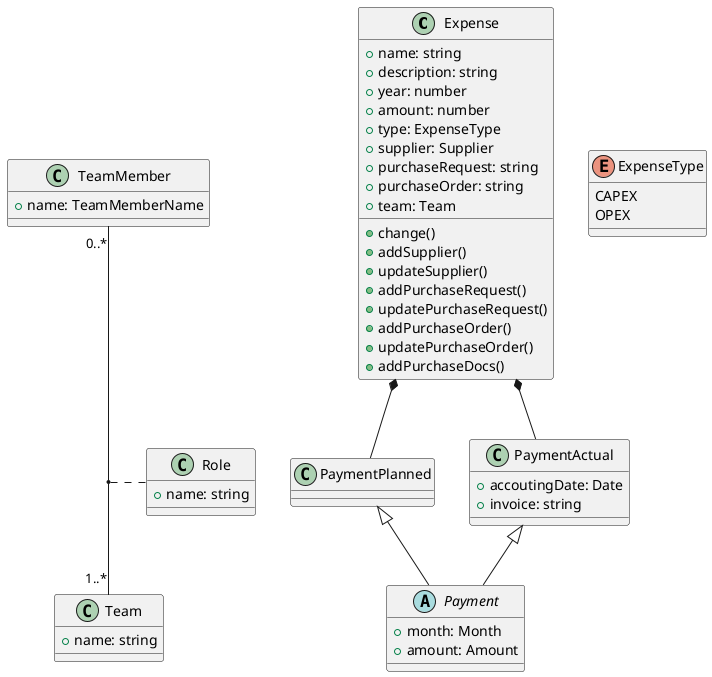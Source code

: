 @startuml Expense
class Expense {
    + name: string 
    + description: string 
    + year: number
    + amount: number
    + type: ExpenseType
    + supplier: Supplier
    + purchaseRequest: string
    + purchaseOrder: string
    + team: Team
    + change()
    + addSupplier()
    + updateSupplier()
    + addPurchaseRequest()
    + updatePurchaseRequest()
    + addPurchaseOrder()
    + updatePurchaseOrder()
    + addPurchaseDocs()
}
enum ExpenseType {
    CAPEX
    OPEX
}
abstract class Payment {
    + month: Month
    + amount: Amount
}

class PaymentPlanned {

}

class PaymentActual {
  + accoutingDate: Date
  + invoice: string
}

PaymentPlanned <|-- Payment
PaymentActual <|-- Payment

Expense *-- PaymentPlanned
Expense *-- PaymentActual

class TeamMember {
    + name: TeamMemberName
}

class Team { 
    + name: string
}

class Role { 
    + name: string
}

TeamMember "0..*" -- "1..*" Team
(TeamMember, Team) . Role



@enduml
